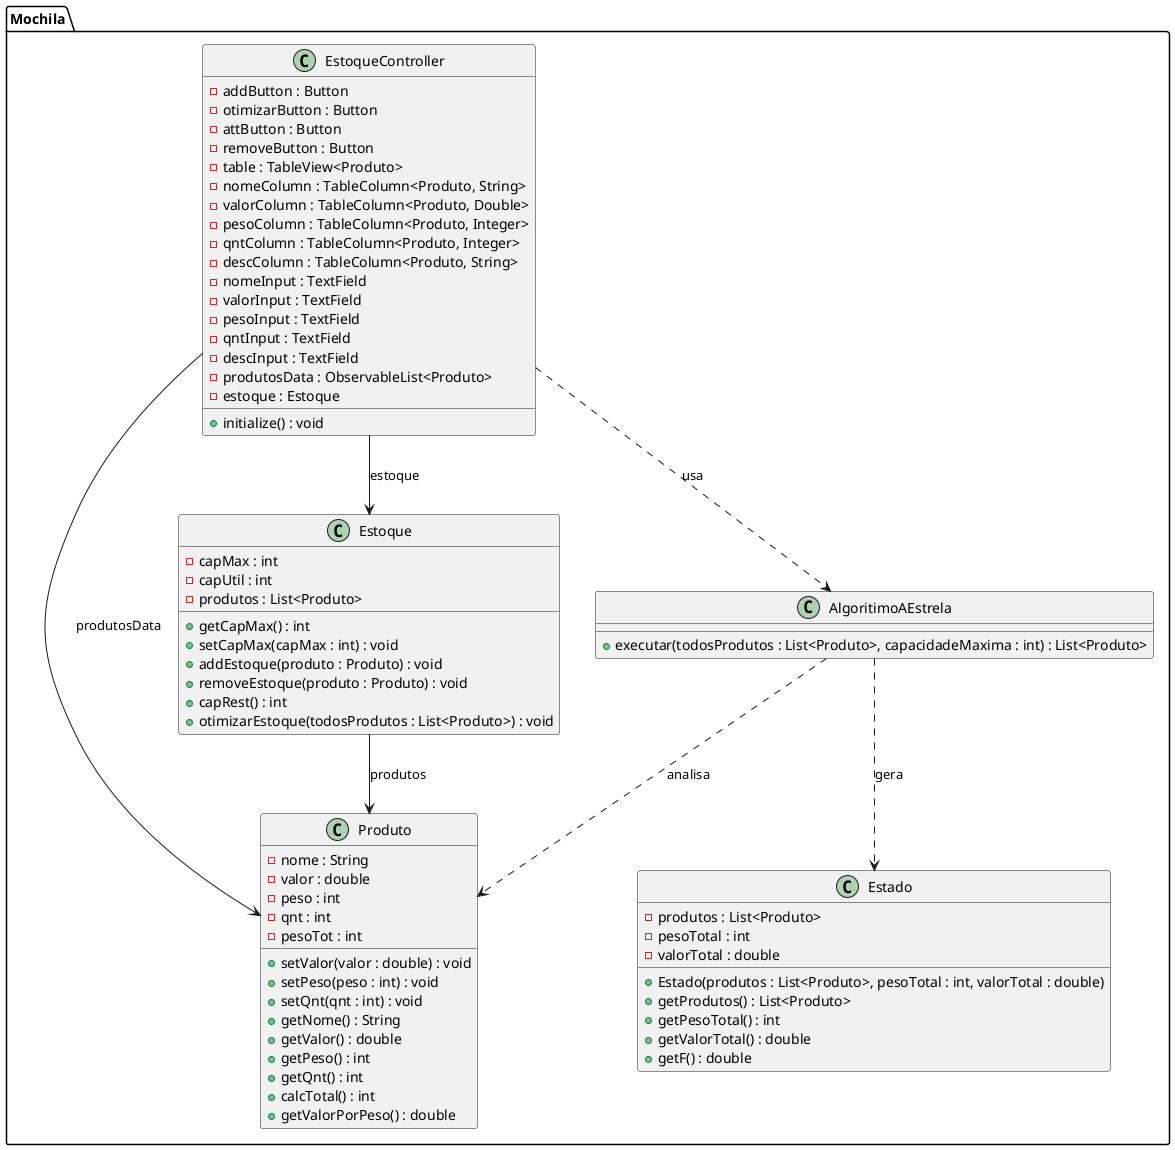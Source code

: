 @startuml

package Mochila {
    class Produto {
        - nome : String
        - valor : double
        - peso : int
        - qnt : int
        - pesoTot : int

        + setValor(valor : double) : void
        + setPeso(peso : int) : void
        + setQnt(qnt : int) : void
        + getNome() : String
        + getValor() : double
        + getPeso() : int
        + getQnt() : int
        + calcTotal() : int
        + getValorPorPeso() : double
    }

    class Estoque {
        - capMax : int
        - capUtil : int
        - produtos : List<Produto>

        + getCapMax() : int
        + setCapMax(capMax : int) : void
        + addEstoque(produto : Produto) : void
        + removeEstoque(produto : Produto) : void
        + capRest() : int
        + otimizarEstoque(todosProdutos : List<Produto>) : void
    }

    class EstoqueController {
        - addButton : Button
        - otimizarButton : Button
        - attButton : Button
        - removeButton : Button
        - table : TableView<Produto>
        - nomeColumn : TableColumn<Produto, String>
        - valorColumn : TableColumn<Produto, Double>
        - pesoColumn : TableColumn<Produto, Integer>
        - qntColumn : TableColumn<Produto, Integer>
        - descColumn : TableColumn<Produto, String>
        - nomeInput : TextField
        - valorInput : TextField
        - pesoInput : TextField
        - qntInput : TextField
        - descInput : TextField
        - produtosData : ObservableList<Produto>
        - estoque : Estoque

        + initialize() : void
    }

    class AlgoritimoAEstrela {
        + executar(todosProdutos : List<Produto>, capacidadeMaxima : int) : List<Produto>
    }

    class Estado {
        - produtos : List<Produto>
        - pesoTotal : int
        - valorTotal : double

        + Estado(produtos : List<Produto>, pesoTotal : int, valorTotal : double)
        + getProdutos() : List<Produto>
        + getPesoTotal() : int
        + getValorTotal() : double
        + getF() : double
    }

    Estoque --> Produto : "produtos"
    EstoqueController --> Estoque : "estoque"
    EstoqueController --> Produto : "produtosData"
    EstoqueController ..> AlgoritimoAEstrela : "usa"
    AlgoritimoAEstrela ..> Produto : "analisa"
    AlgoritimoAEstrela ..> Estado : "gera"
}

@enduml
